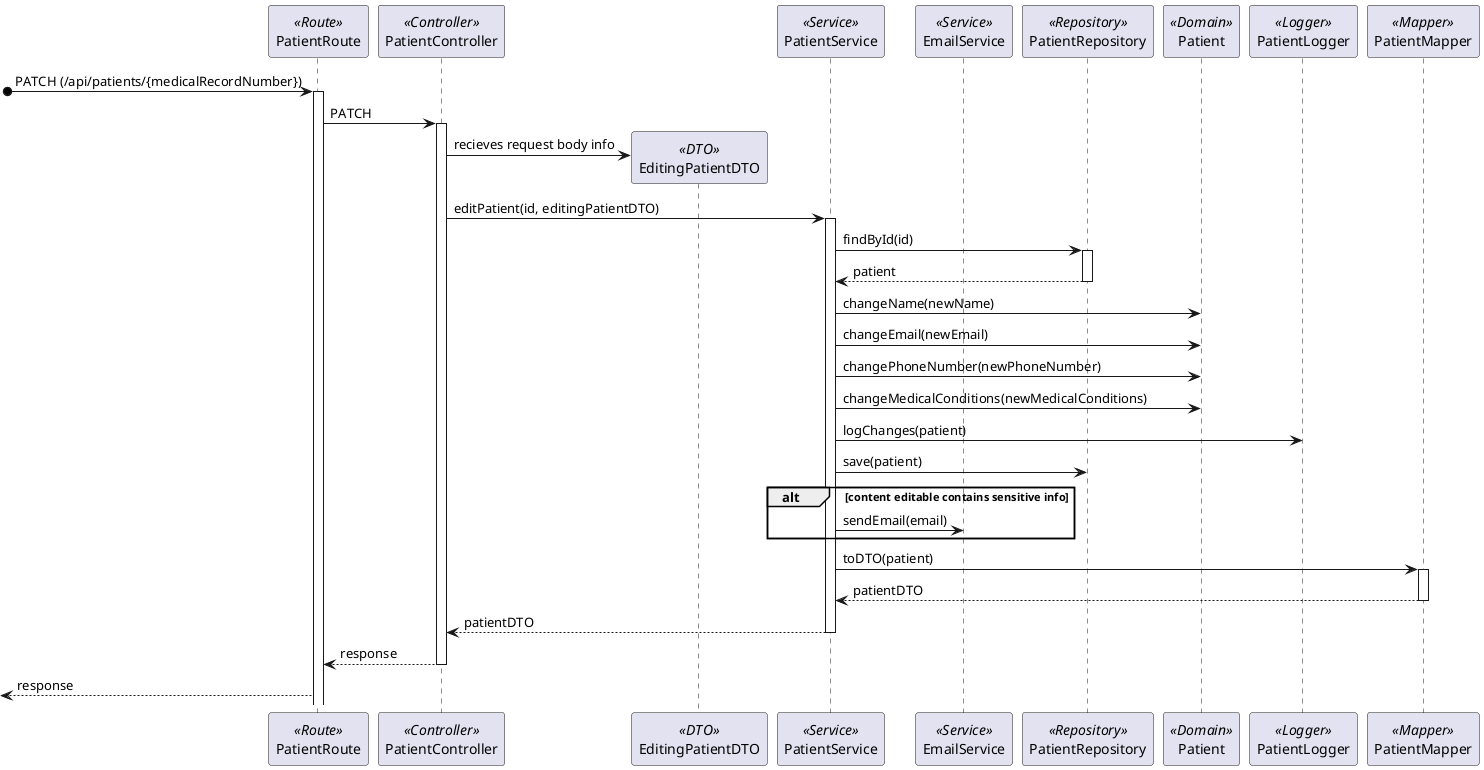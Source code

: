```plantuml
@startuml Process_View
participant PatientRoute as Route <<Route>>
participant PatientController as Controller <<Controller>>
participant EditingPatientDTO as DTO <<DTO>>
participant PatientService as Service <<Service>>
participant EmailService as EmailService <<Service>>
participant PatientRepository as Repository <<Repository>>
participant Patient as Domain <<Domain>>
participant PatientLogger as Logger <<Logger>>
participant PatientMapper as Mapper <<Mapper>>
[o-> Route: PATCH (/api/patients/{medicalRecordNumber})
activate Route
Route -> Controller : PATCH
activate Controller
Controller -> DTO** : recieves request body info
Controller -> Service : editPatient(id, editingPatientDTO)
activate Service
Service -> Repository : findById(id)
activate Repository
return patient
Service -> Domain : changeName(newName)
Service -> Domain : changeEmail(newEmail)
Service -> Domain : changePhoneNumber(newPhoneNumber)
Service -> Domain : changeMedicalConditions(newMedicalConditions)
Service -> Logger : logChanges(patient)
Service -> Repository : save(patient)
alt content editable contains sensitive info
    Service -> EmailService : sendEmail(email)
end
Service -> Mapper : toDTO(patient)
activate Mapper
return patientDTO
Service --> Controller : patientDTO
deactivate Service
Controller --> Route : response
deactivate Controller
<-- Route : response

@enduml
```